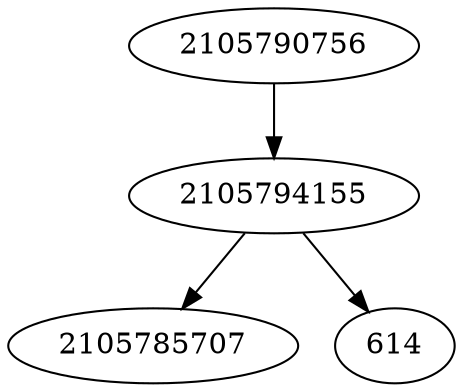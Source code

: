 strict digraph  {
2105785707;
2105790756;
614;
2105794155;
2105790756 -> 2105794155;
2105794155 -> 614;
2105794155 -> 2105785707;
}
